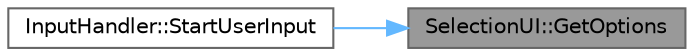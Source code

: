digraph "SelectionUI::GetOptions"
{
 // LATEX_PDF_SIZE
  bgcolor="transparent";
  edge [fontname=Helvetica,fontsize=10,labelfontname=Helvetica,labelfontsize=10];
  node [fontname=Helvetica,fontsize=10,shape=box,height=0.2,width=0.4];
  rankdir="RL";
  Node1 [id="Node000001",label="SelectionUI::GetOptions",height=0.2,width=0.4,color="gray40", fillcolor="grey60", style="filled", fontcolor="black",tooltip="Gets all the available options."];
  Node1 -> Node2 [id="edge2_Node000001_Node000002",dir="back",color="steelblue1",style="solid",tooltip=" "];
  Node2 [id="Node000002",label="InputHandler::StartUserInput",height=0.2,width=0.4,color="grey40", fillcolor="white", style="filled",URL="$class_input_handler.html#a18453cd409e02fafed9a2da42d8b632c",tooltip="Handles user input for the start menu options."];
}
